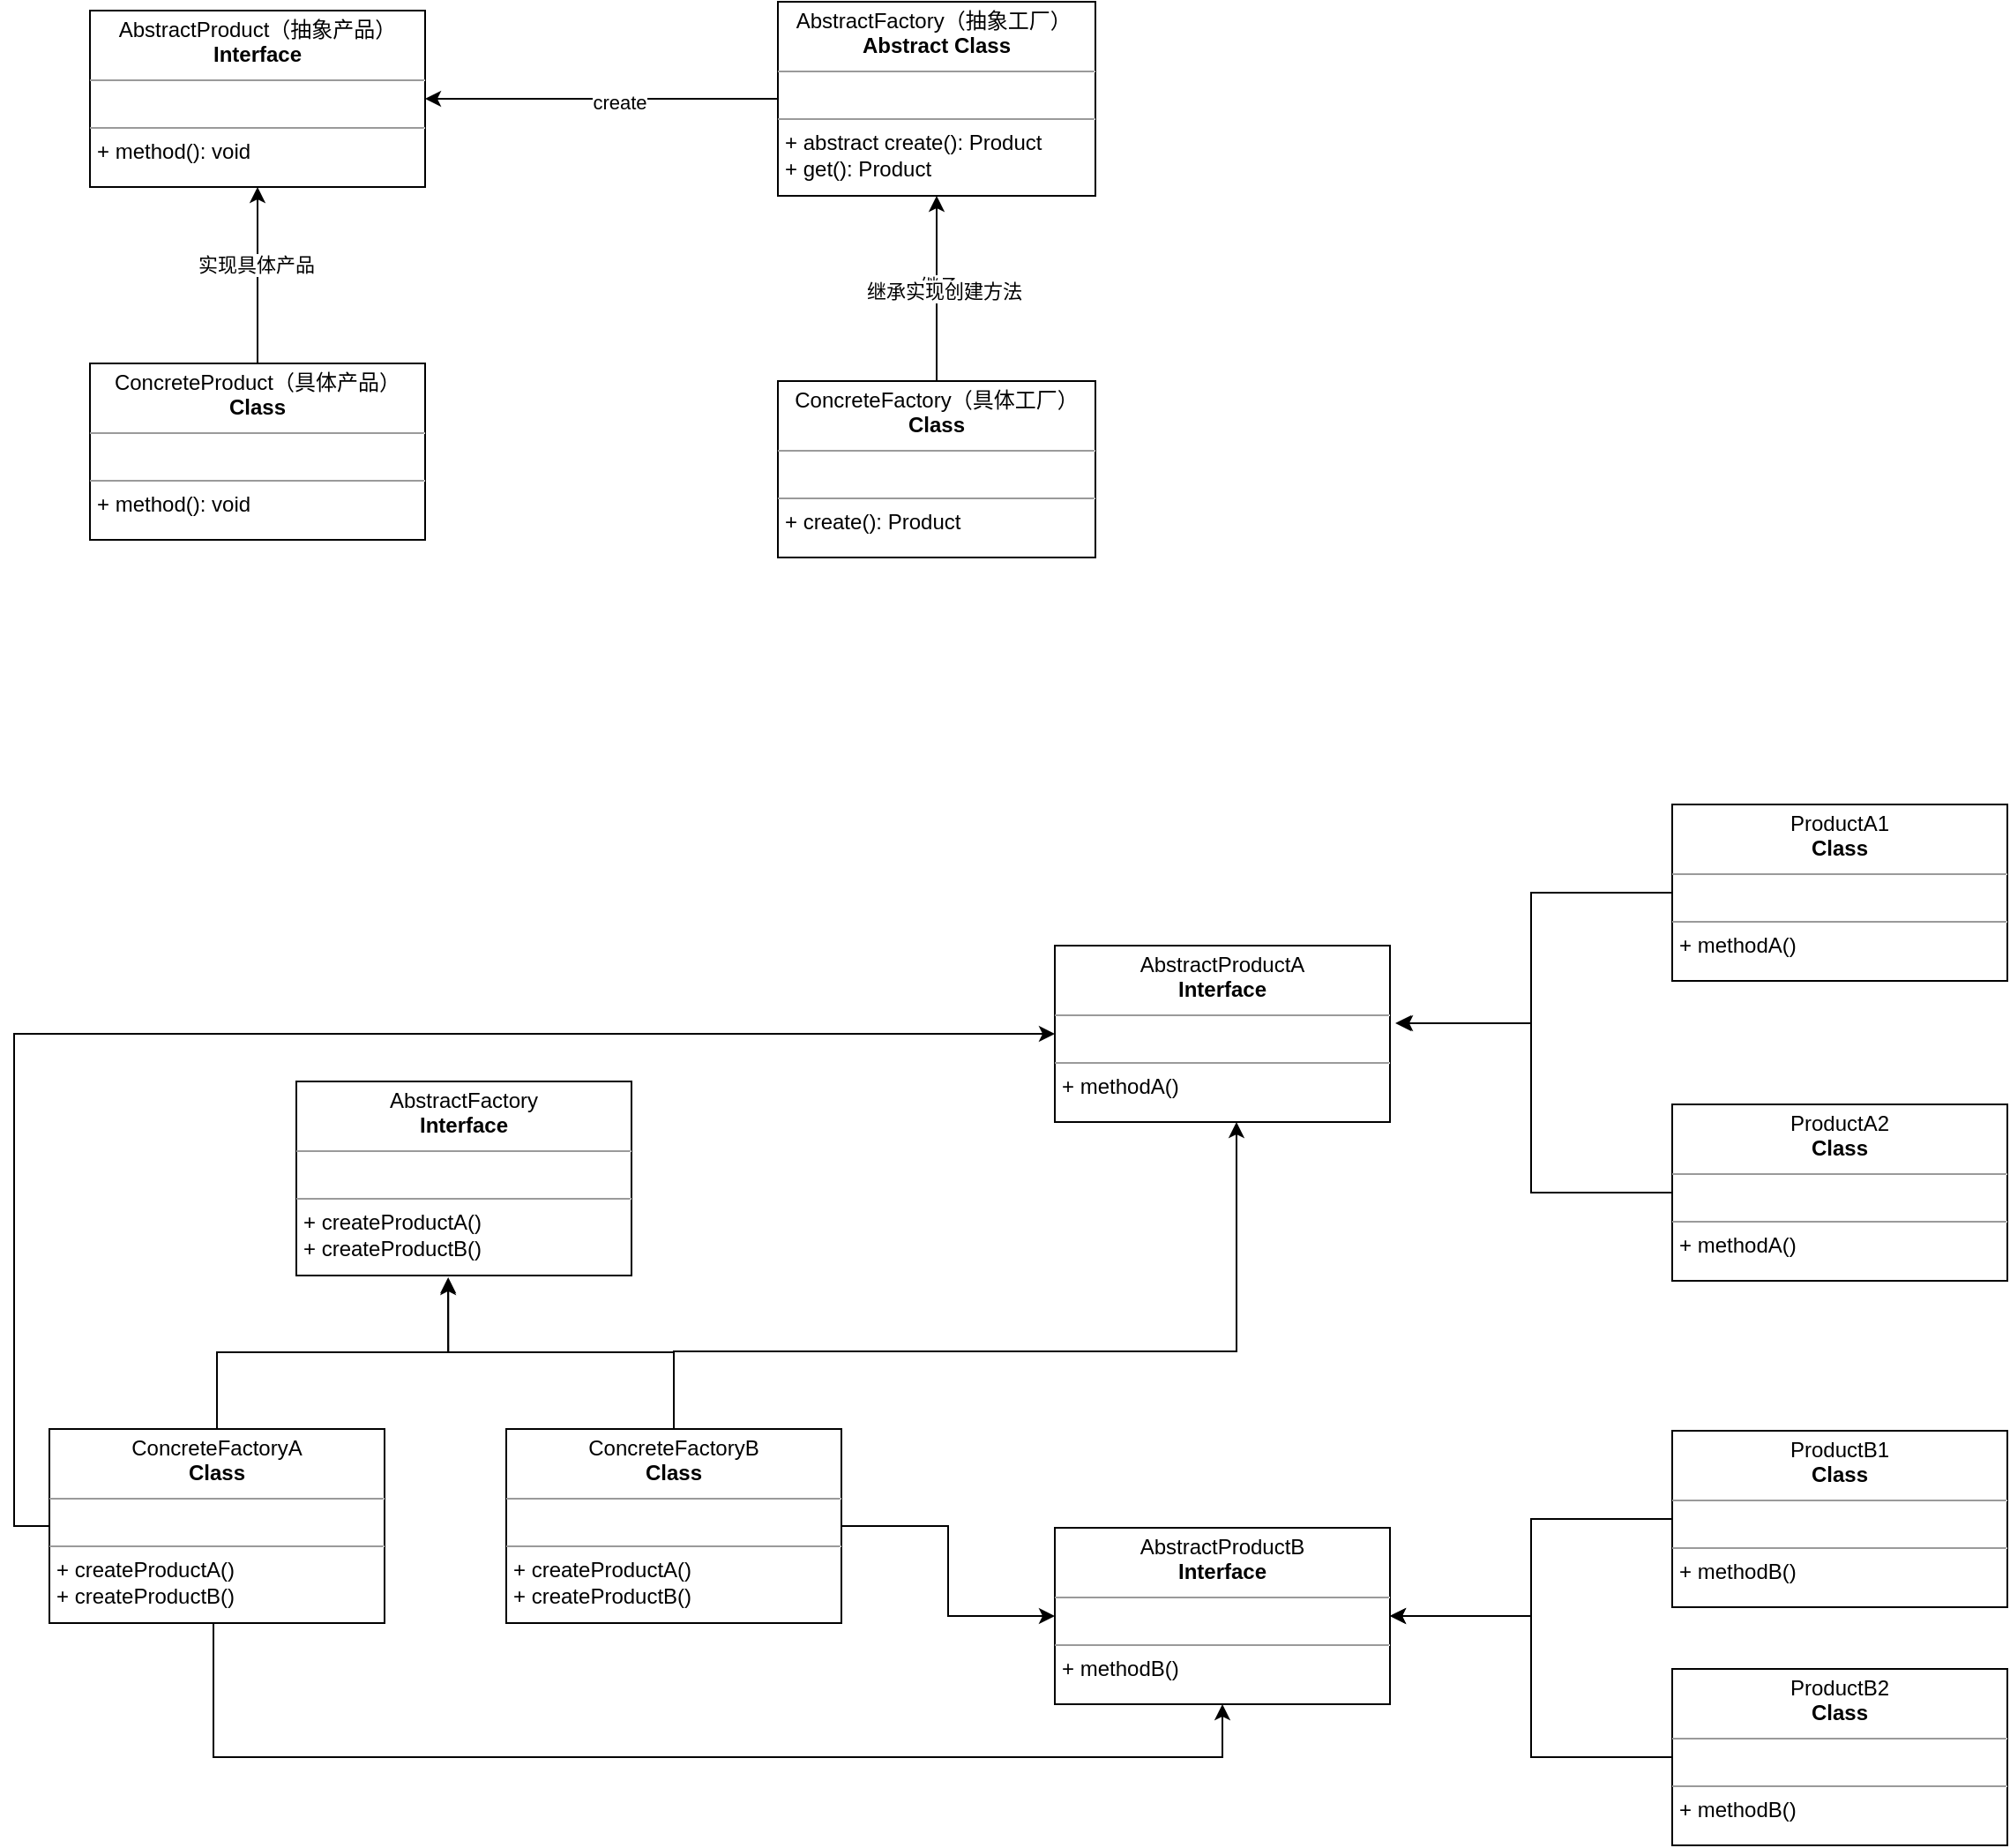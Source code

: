 <mxfile version="22.1.21" type="github">
  <diagram name="第 1 页" id="qbQ6cR2ByOW6Kd5CD2os">
    <mxGraphModel dx="1434" dy="1907" grid="1" gridSize="10" guides="1" tooltips="1" connect="1" arrows="1" fold="1" page="1" pageScale="1" pageWidth="827" pageHeight="1169" math="0" shadow="0">
      <root>
        <mxCell id="0" />
        <mxCell id="1" parent="0" />
        <mxCell id="_LMUJBaVddzOkzJX7sF0-2" value="&lt;p style=&quot;margin:0px;margin-top:4px;text-align:center;&quot;&gt;AbstractFactory&lt;br&gt;&lt;b&gt;Interface&lt;/b&gt;&lt;/p&gt;&lt;hr size=&quot;1&quot;&gt;&lt;p style=&quot;margin:0px;margin-left:4px;&quot;&gt;&lt;br&gt;&lt;/p&gt;&lt;hr size=&quot;1&quot;&gt;&lt;p style=&quot;margin:0px;margin-left:4px;&quot;&gt;+ createProductA()&lt;/p&gt;&lt;p style=&quot;margin:0px;margin-left:4px;&quot;&gt;+ createProductB()&lt;/p&gt;" style="verticalAlign=top;align=left;overflow=fill;fontSize=12;fontFamily=Helvetica;html=1;whiteSpace=wrap;" parent="1" vertex="1">
          <mxGeometry x="207" y="387" width="190" height="110" as="geometry" />
        </mxCell>
        <mxCell id="_LMUJBaVddzOkzJX7sF0-8" value="&lt;p style=&quot;margin:0px;margin-top:4px;text-align:center;&quot;&gt;AbstractProduct（抽象产品）&lt;br&gt;&lt;b&gt;Interface&lt;/b&gt;&lt;/p&gt;&lt;hr size=&quot;1&quot;&gt;&lt;p style=&quot;margin:0px;margin-left:4px;&quot;&gt;&lt;br&gt;&lt;/p&gt;&lt;hr size=&quot;1&quot;&gt;&lt;p style=&quot;margin:0px;margin-left:4px;&quot;&gt;+ method(): void&lt;/p&gt;" style="verticalAlign=top;align=left;overflow=fill;fontSize=12;fontFamily=Helvetica;html=1;whiteSpace=wrap;" parent="1" vertex="1">
          <mxGeometry x="90" y="-220" width="190" height="100" as="geometry" />
        </mxCell>
        <mxCell id="E5OfT0dyjSnbupYeVlnE-2" style="edgeStyle=orthogonalEdgeStyle;rounded=0;orthogonalLoop=1;jettySize=auto;html=1;" edge="1" parent="1" source="_LMUJBaVddzOkzJX7sF0-25" target="_LMUJBaVddzOkzJX7sF0-8">
          <mxGeometry relative="1" as="geometry" />
        </mxCell>
        <mxCell id="E5OfT0dyjSnbupYeVlnE-3" value="实现具体产品" style="edgeLabel;html=1;align=center;verticalAlign=middle;resizable=0;points=[];" vertex="1" connectable="0" parent="E5OfT0dyjSnbupYeVlnE-2">
          <mxGeometry x="0.12" y="1" relative="1" as="geometry">
            <mxPoint as="offset" />
          </mxGeometry>
        </mxCell>
        <mxCell id="_LMUJBaVddzOkzJX7sF0-25" value="&lt;p style=&quot;margin:0px;margin-top:4px;text-align:center;&quot;&gt;ConcreteProduct（具体产品）&lt;br&gt;&lt;b&gt;Class&lt;/b&gt;&lt;/p&gt;&lt;hr size=&quot;1&quot;&gt;&lt;p style=&quot;margin:0px;margin-left:4px;&quot;&gt;&lt;br&gt;&lt;/p&gt;&lt;hr size=&quot;1&quot;&gt;&lt;p style=&quot;margin:0px;margin-left:4px;&quot;&gt;+ method(): void&lt;/p&gt;" style="verticalAlign=top;align=left;overflow=fill;fontSize=12;fontFamily=Helvetica;html=1;whiteSpace=wrap;" parent="1" vertex="1">
          <mxGeometry x="90" y="-20" width="190" height="100" as="geometry" />
        </mxCell>
        <mxCell id="E5OfT0dyjSnbupYeVlnE-11" style="edgeStyle=orthogonalEdgeStyle;rounded=0;orthogonalLoop=1;jettySize=auto;html=1;entryX=1;entryY=0.5;entryDx=0;entryDy=0;" edge="1" parent="1" source="_LMUJBaVddzOkzJX7sF0-26" target="_LMUJBaVddzOkzJX7sF0-8">
          <mxGeometry relative="1" as="geometry" />
        </mxCell>
        <mxCell id="E5OfT0dyjSnbupYeVlnE-12" value="create" style="edgeLabel;html=1;align=center;verticalAlign=middle;resizable=0;points=[];" vertex="1" connectable="0" parent="E5OfT0dyjSnbupYeVlnE-11">
          <mxGeometry x="-0.1" y="2" relative="1" as="geometry">
            <mxPoint as="offset" />
          </mxGeometry>
        </mxCell>
        <mxCell id="_LMUJBaVddzOkzJX7sF0-26" value="&lt;p style=&quot;margin:0px;margin-top:4px;text-align:center;&quot;&gt;AbstractFactory（抽象工厂）&amp;nbsp;&lt;br&gt;&lt;b&gt;Abstract Class&lt;/b&gt;&lt;/p&gt;&lt;hr size=&quot;1&quot;&gt;&lt;p style=&quot;margin:0px;margin-left:4px;&quot;&gt;&lt;br&gt;&lt;/p&gt;&lt;hr size=&quot;1&quot;&gt;&lt;p style=&quot;margin:0px;margin-left:4px;&quot;&gt;+ abstract create(): Product&lt;/p&gt;&lt;p style=&quot;margin:0px;margin-left:4px;&quot;&gt;+ get(): Product&lt;/p&gt;" style="verticalAlign=top;align=left;overflow=fill;fontSize=12;fontFamily=Helvetica;html=1;whiteSpace=wrap;" parent="1" vertex="1">
          <mxGeometry x="480" y="-225" width="180" height="110" as="geometry" />
        </mxCell>
        <mxCell id="_LMUJBaVddzOkzJX7sF0-29" style="edgeStyle=orthogonalEdgeStyle;rounded=0;orthogonalLoop=1;jettySize=auto;html=1;" parent="1" source="_LMUJBaVddzOkzJX7sF0-27" target="_LMUJBaVddzOkzJX7sF0-26" edge="1">
          <mxGeometry relative="1" as="geometry" />
        </mxCell>
        <mxCell id="_LMUJBaVddzOkzJX7sF0-30" value="继承" style="edgeLabel;html=1;align=center;verticalAlign=middle;resizable=0;points=[];" parent="_LMUJBaVddzOkzJX7sF0-29" vertex="1" connectable="0">
          <mxGeometry x="0.029" y="-1" relative="1" as="geometry">
            <mxPoint as="offset" />
          </mxGeometry>
        </mxCell>
        <mxCell id="E5OfT0dyjSnbupYeVlnE-6" value="继承实现创建方法" style="edgeLabel;html=1;align=center;verticalAlign=middle;resizable=0;points=[];" vertex="1" connectable="0" parent="_LMUJBaVddzOkzJX7sF0-29">
          <mxGeometry x="-0.018" y="-4" relative="1" as="geometry">
            <mxPoint as="offset" />
          </mxGeometry>
        </mxCell>
        <mxCell id="_LMUJBaVddzOkzJX7sF0-27" value="&lt;p style=&quot;margin:0px;margin-top:4px;text-align:center;&quot;&gt;ConcreteFactory（具体工厂）&lt;br&gt;&lt;b&gt;Class&lt;/b&gt;&lt;/p&gt;&lt;hr size=&quot;1&quot;&gt;&lt;p style=&quot;margin:0px;margin-left:4px;&quot;&gt;&lt;br&gt;&lt;/p&gt;&lt;hr size=&quot;1&quot;&gt;&lt;p style=&quot;margin:0px;margin-left:4px;&quot;&gt;+ create(): Product&lt;/p&gt;" style="verticalAlign=top;align=left;overflow=fill;fontSize=12;fontFamily=Helvetica;html=1;whiteSpace=wrap;" parent="1" vertex="1">
          <mxGeometry x="480" y="-10" width="180" height="100" as="geometry" />
        </mxCell>
        <mxCell id="E5OfT0dyjSnbupYeVlnE-31" style="edgeStyle=orthogonalEdgeStyle;rounded=0;orthogonalLoop=1;jettySize=auto;html=1;entryX=0;entryY=0.5;entryDx=0;entryDy=0;" edge="1" parent="1" source="E5OfT0dyjSnbupYeVlnE-16" target="E5OfT0dyjSnbupYeVlnE-18">
          <mxGeometry relative="1" as="geometry">
            <Array as="points">
              <mxPoint x="47" y="639" />
              <mxPoint x="47" y="360" />
            </Array>
          </mxGeometry>
        </mxCell>
        <mxCell id="E5OfT0dyjSnbupYeVlnE-33" style="edgeStyle=orthogonalEdgeStyle;rounded=0;orthogonalLoop=1;jettySize=auto;html=1;entryX=0.5;entryY=1;entryDx=0;entryDy=0;" edge="1" parent="1" source="E5OfT0dyjSnbupYeVlnE-16" target="E5OfT0dyjSnbupYeVlnE-21">
          <mxGeometry relative="1" as="geometry">
            <Array as="points">
              <mxPoint x="160" y="770" />
              <mxPoint x="732" y="770" />
            </Array>
          </mxGeometry>
        </mxCell>
        <mxCell id="E5OfT0dyjSnbupYeVlnE-16" value="&lt;p style=&quot;margin:0px;margin-top:4px;text-align:center;&quot;&gt;ConcreteFactoryA&lt;br&gt;&lt;b&gt;Class&lt;/b&gt;&lt;/p&gt;&lt;hr size=&quot;1&quot;&gt;&lt;p style=&quot;margin:0px;margin-left:4px;&quot;&gt;&lt;br&gt;&lt;/p&gt;&lt;hr size=&quot;1&quot;&gt;&lt;p style=&quot;margin:0px;margin-left:4px;&quot;&gt;+ createProductA()&lt;/p&gt;&lt;p style=&quot;margin:0px;margin-left:4px;&quot;&gt;+ createProductB()&lt;/p&gt;" style="verticalAlign=top;align=left;overflow=fill;fontSize=12;fontFamily=Helvetica;html=1;whiteSpace=wrap;" vertex="1" parent="1">
          <mxGeometry x="67" y="584" width="190" height="110" as="geometry" />
        </mxCell>
        <mxCell id="E5OfT0dyjSnbupYeVlnE-34" style="edgeStyle=orthogonalEdgeStyle;rounded=0;orthogonalLoop=1;jettySize=auto;html=1;entryX=0;entryY=0.5;entryDx=0;entryDy=0;" edge="1" parent="1" source="E5OfT0dyjSnbupYeVlnE-17" target="E5OfT0dyjSnbupYeVlnE-21">
          <mxGeometry relative="1" as="geometry" />
        </mxCell>
        <mxCell id="E5OfT0dyjSnbupYeVlnE-17" value="&lt;p style=&quot;margin:0px;margin-top:4px;text-align:center;&quot;&gt;ConcreteFactoryB&lt;br&gt;&lt;b&gt;Class&lt;/b&gt;&lt;/p&gt;&lt;hr size=&quot;1&quot;&gt;&lt;p style=&quot;margin:0px;margin-left:4px;&quot;&gt;&lt;br&gt;&lt;/p&gt;&lt;hr size=&quot;1&quot;&gt;&lt;p style=&quot;margin:0px;margin-left:4px;&quot;&gt;+ createProductA()&lt;/p&gt;&lt;p style=&quot;margin:0px;margin-left:4px;&quot;&gt;+ createProductB()&lt;/p&gt;" style="verticalAlign=top;align=left;overflow=fill;fontSize=12;fontFamily=Helvetica;html=1;whiteSpace=wrap;" vertex="1" parent="1">
          <mxGeometry x="326" y="584" width="190" height="110" as="geometry" />
        </mxCell>
        <mxCell id="E5OfT0dyjSnbupYeVlnE-18" value="&lt;p style=&quot;margin:0px;margin-top:4px;text-align:center;&quot;&gt;AbstractProductA&lt;br&gt;&lt;b&gt;Interface&lt;/b&gt;&lt;/p&gt;&lt;hr size=&quot;1&quot;&gt;&lt;p style=&quot;margin:0px;margin-left:4px;&quot;&gt;&lt;br&gt;&lt;/p&gt;&lt;hr size=&quot;1&quot;&gt;&lt;p style=&quot;margin:0px;margin-left:4px;&quot;&gt;+ methodA()&lt;/p&gt;" style="verticalAlign=top;align=left;overflow=fill;fontSize=12;fontFamily=Helvetica;html=1;whiteSpace=wrap;" vertex="1" parent="1">
          <mxGeometry x="637" y="310" width="190" height="100" as="geometry" />
        </mxCell>
        <mxCell id="E5OfT0dyjSnbupYeVlnE-19" value="&lt;p style=&quot;margin:0px;margin-top:4px;text-align:center;&quot;&gt;ProductA2&lt;br&gt;&lt;b&gt;Class&lt;/b&gt;&lt;/p&gt;&lt;hr size=&quot;1&quot;&gt;&lt;p style=&quot;margin:0px;margin-left:4px;&quot;&gt;&lt;br&gt;&lt;/p&gt;&lt;hr size=&quot;1&quot;&gt;&lt;p style=&quot;margin:0px;margin-left:4px;&quot;&gt;+ methodA()&lt;/p&gt;" style="verticalAlign=top;align=left;overflow=fill;fontSize=12;fontFamily=Helvetica;html=1;whiteSpace=wrap;" vertex="1" parent="1">
          <mxGeometry x="987" y="400" width="190" height="100" as="geometry" />
        </mxCell>
        <mxCell id="E5OfT0dyjSnbupYeVlnE-20" value="&lt;p style=&quot;margin:0px;margin-top:4px;text-align:center;&quot;&gt;ProductA1&lt;br&gt;&lt;b&gt;Class&lt;/b&gt;&lt;/p&gt;&lt;hr size=&quot;1&quot;&gt;&lt;p style=&quot;margin:0px;margin-left:4px;&quot;&gt;&lt;br&gt;&lt;/p&gt;&lt;hr size=&quot;1&quot;&gt;&lt;p style=&quot;margin:0px;margin-left:4px;&quot;&gt;+ methodA()&lt;/p&gt;" style="verticalAlign=top;align=left;overflow=fill;fontSize=12;fontFamily=Helvetica;html=1;whiteSpace=wrap;" vertex="1" parent="1">
          <mxGeometry x="987" y="230" width="190" height="100" as="geometry" />
        </mxCell>
        <mxCell id="E5OfT0dyjSnbupYeVlnE-21" value="&lt;p style=&quot;margin:0px;margin-top:4px;text-align:center;&quot;&gt;AbstractProductB&lt;br&gt;&lt;b&gt;Interface&lt;/b&gt;&lt;/p&gt;&lt;hr size=&quot;1&quot;&gt;&lt;p style=&quot;margin:0px;margin-left:4px;&quot;&gt;&lt;br&gt;&lt;/p&gt;&lt;hr size=&quot;1&quot;&gt;&lt;p style=&quot;margin:0px;margin-left:4px;&quot;&gt;+ methodB()&lt;/p&gt;" style="verticalAlign=top;align=left;overflow=fill;fontSize=12;fontFamily=Helvetica;html=1;whiteSpace=wrap;" vertex="1" parent="1">
          <mxGeometry x="637" y="640" width="190" height="100" as="geometry" />
        </mxCell>
        <mxCell id="E5OfT0dyjSnbupYeVlnE-25" style="edgeStyle=orthogonalEdgeStyle;rounded=0;orthogonalLoop=1;jettySize=auto;html=1;entryX=1;entryY=0.5;entryDx=0;entryDy=0;" edge="1" parent="1" source="E5OfT0dyjSnbupYeVlnE-22" target="E5OfT0dyjSnbupYeVlnE-21">
          <mxGeometry relative="1" as="geometry" />
        </mxCell>
        <mxCell id="E5OfT0dyjSnbupYeVlnE-22" value="&lt;p style=&quot;margin:0px;margin-top:4px;text-align:center;&quot;&gt;ProductB2&lt;br&gt;&lt;b&gt;Class&lt;/b&gt;&lt;/p&gt;&lt;hr size=&quot;1&quot;&gt;&lt;p style=&quot;margin:0px;margin-left:4px;&quot;&gt;&lt;br&gt;&lt;/p&gt;&lt;hr size=&quot;1&quot;&gt;&lt;p style=&quot;margin:0px;margin-left:4px;&quot;&gt;+ methodB()&lt;/p&gt;" style="verticalAlign=top;align=left;overflow=fill;fontSize=12;fontFamily=Helvetica;html=1;whiteSpace=wrap;" vertex="1" parent="1">
          <mxGeometry x="987" y="720" width="190" height="100" as="geometry" />
        </mxCell>
        <mxCell id="E5OfT0dyjSnbupYeVlnE-24" style="edgeStyle=orthogonalEdgeStyle;rounded=0;orthogonalLoop=1;jettySize=auto;html=1;entryX=1;entryY=0.5;entryDx=0;entryDy=0;" edge="1" parent="1" source="E5OfT0dyjSnbupYeVlnE-23" target="E5OfT0dyjSnbupYeVlnE-21">
          <mxGeometry relative="1" as="geometry" />
        </mxCell>
        <mxCell id="E5OfT0dyjSnbupYeVlnE-23" value="&lt;p style=&quot;margin:0px;margin-top:4px;text-align:center;&quot;&gt;ProductB1&lt;br&gt;&lt;b&gt;Class&lt;/b&gt;&lt;/p&gt;&lt;hr size=&quot;1&quot;&gt;&lt;p style=&quot;margin:0px;margin-left:4px;&quot;&gt;&lt;br&gt;&lt;/p&gt;&lt;hr size=&quot;1&quot;&gt;&lt;p style=&quot;margin:0px;margin-left:4px;&quot;&gt;+ methodB()&lt;/p&gt;" style="verticalAlign=top;align=left;overflow=fill;fontSize=12;fontFamily=Helvetica;html=1;whiteSpace=wrap;" vertex="1" parent="1">
          <mxGeometry x="987" y="585" width="190" height="100" as="geometry" />
        </mxCell>
        <mxCell id="E5OfT0dyjSnbupYeVlnE-26" style="edgeStyle=orthogonalEdgeStyle;rounded=0;orthogonalLoop=1;jettySize=auto;html=1;entryX=0.453;entryY=1.018;entryDx=0;entryDy=0;entryPerimeter=0;" edge="1" parent="1" source="E5OfT0dyjSnbupYeVlnE-16" target="_LMUJBaVddzOkzJX7sF0-2">
          <mxGeometry relative="1" as="geometry" />
        </mxCell>
        <mxCell id="E5OfT0dyjSnbupYeVlnE-27" style="edgeStyle=orthogonalEdgeStyle;rounded=0;orthogonalLoop=1;jettySize=auto;html=1;entryX=0.453;entryY=1.009;entryDx=0;entryDy=0;entryPerimeter=0;" edge="1" parent="1" source="E5OfT0dyjSnbupYeVlnE-17" target="_LMUJBaVddzOkzJX7sF0-2">
          <mxGeometry relative="1" as="geometry" />
        </mxCell>
        <mxCell id="E5OfT0dyjSnbupYeVlnE-28" style="edgeStyle=orthogonalEdgeStyle;rounded=0;orthogonalLoop=1;jettySize=auto;html=1;entryX=1.016;entryY=0.44;entryDx=0;entryDy=0;entryPerimeter=0;" edge="1" parent="1" source="E5OfT0dyjSnbupYeVlnE-20" target="E5OfT0dyjSnbupYeVlnE-18">
          <mxGeometry relative="1" as="geometry" />
        </mxCell>
        <mxCell id="E5OfT0dyjSnbupYeVlnE-29" style="edgeStyle=orthogonalEdgeStyle;rounded=0;orthogonalLoop=1;jettySize=auto;html=1;entryX=1.021;entryY=0.44;entryDx=0;entryDy=0;entryPerimeter=0;" edge="1" parent="1" source="E5OfT0dyjSnbupYeVlnE-19" target="E5OfT0dyjSnbupYeVlnE-18">
          <mxGeometry relative="1" as="geometry" />
        </mxCell>
        <mxCell id="E5OfT0dyjSnbupYeVlnE-35" style="edgeStyle=orthogonalEdgeStyle;rounded=0;orthogonalLoop=1;jettySize=auto;html=1;entryX=0.542;entryY=1;entryDx=0;entryDy=0;entryPerimeter=0;" edge="1" parent="1" source="E5OfT0dyjSnbupYeVlnE-17" target="E5OfT0dyjSnbupYeVlnE-18">
          <mxGeometry relative="1" as="geometry">
            <Array as="points">
              <mxPoint x="421" y="540" />
              <mxPoint x="740" y="540" />
            </Array>
          </mxGeometry>
        </mxCell>
      </root>
    </mxGraphModel>
  </diagram>
</mxfile>
